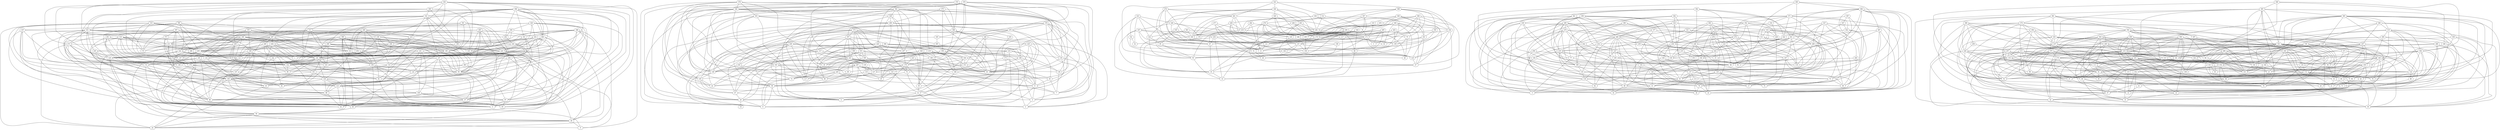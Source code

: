 graph G {
0 [bm=1];
1 [bm=1];
2 [bm=3];
3 [bm=4];
4 [bm=3];
5 [bm=2];
6 [bm=3];
7 [bm=3];
8 [bm=3];
9 [bm=1];
10 [bm=0];
11 [bm=3];
12 [bm=3];
13 [bm=4];
14 [bm=4];
15 [bm=2];
16 [bm=2];
17 [bm=2];
18 [bm=3];
19 [bm=4];
20 [bm=0];
21 [bm=0];
22 [bm=3];
23 [bm=0];
24 [bm=1];
25 [bm=3];
26 [bm=4];
27 [bm=4];
28 [bm=1];
29 [bm=3];
30 [bm=0];
31 [bm=2];
32 [bm=4];
33 [bm=0];
34 [bm=2];
35 [bm=3];
36 [bm=1];
37 [bm=1];
38 [bm=2];
39 [bm=0];
40 [bm=0];
41 [bm=0];
42 [bm=0];
43 [bm=1];
44 [bm=0];
45 [bm=3];
46 [bm=2];
47 [bm=3];
48 [bm=2];
49 [bm=4];
50 [bm=1];
51 [bm=4];
52 [bm=0];
53 [bm=0];
54 [bm=2];
55 [bm=4];
56 [bm=0];
57 [bm=0];
58 [bm=3];
59 [bm=1];
60 [bm=0];
61 [bm=2];
62 [bm=2];
63 [bm=3];
64 [bm=0];
65 [bm=1];
66 [bm=2];
67 [bm=0];
68 [bm=4];
69 [bm=0];
70 [bm=2];
71 [bm=0];
72 [bm=3];
73 [bm=2];
74 [bm=3];
75 [bm=4];
76 [bm=0];
77 [bm=2];
78 [bm=0];
79 [bm=2];
80 [bm=0];
81 [bm=0];
82 [bm=4];
83 [bm=3];
84 [bm=0];
85 [bm=3];
86 [bm=1];
87 [bm=4];
88 [bm=1];
89 [bm=1];
90 [bm=3];
91 [bm=4];
92 [bm=1];
93 [bm=0];
94 [bm=1];
95 [bm=4];
96 [bm=0];
97 [bm=1];
98 [bm=0];
99 [bm=1];
100 [bm=0];
101 [bm=0];
102 [bm=1];
103 [bm=1];
104 [bm=2];
105 [bm=4];
106 [bm=1];
107 [bm=1];
108 [bm=1];
109 [bm=0];
110 [bm=0];
111 [bm=0];
112 [bm=0];
113 [bm=2];
114 [bm=3];
115 [bm=0];
116 [bm=2];
117 [bm=3];
118 [bm=2];
119 [bm=2];
120 [bm=2];
121 [bm=1];
122 [bm=0];
123 [bm=1];
124 [bm=1];
125 [bm=4];
126 [bm=2];
127 [bm=3];
128 [bm=1];
129 [bm=1];
130 [bm=3];
131 [bm=4];
132 [bm=1];
133 [bm=3];
134 [bm=1];
135 [bm=3];
136 [bm=3];
137 [bm=2];
138 [bm=2];
139 [bm=0];
140 [bm=1];
141 [bm=0];
142 [bm=4];
143 [bm=3];
144 [bm=0];
145 [bm=3];
146 [bm=4];
147 [bm=1];
148 [bm=0];
149 [bm=3];
150 [bm=4];
151 [bm=3];
152 [bm=0];
153 [bm=0];
154 [bm=0];
155 [bm=2];
156 [bm=2];
157 [bm=4];
158 [bm=4];
159 [bm=4];
160 [bm=4];
161 [bm=4];
162 [bm=0];
163 [bm=0];
164 [bm=3];
165 [bm=2];
166 [bm=4];
167 [bm=4];
168 [bm=3];
169 [bm=1];
170 [bm=4];
171 [bm=4];
172 [bm=1];
173 [bm=3];
174 [bm=1];
175 [bm=0];
176 [bm=1];
177 [bm=0];
178 [bm=4];
179 [bm=3];
180 [bm=0];
181 [bm=0];
182 [bm=1];
183 [bm=2];
184 [bm=1];
185 [bm=1];
186 [bm=1];
187 [bm=2];
188 [bm=3];
189 [bm=2];
190 [bm=1];
191 [bm=1];
192 [bm=4];
193 [bm=3];
194 [bm=2];
195 [bm=4];
196 [bm=3];
197 [bm=1];
198 [bm=1];
199 [bm=1];
200 [bm=1];
201 [bm=0];
202 [bm=2];
203 [bm=4];
204 [bm=0];
205 [bm=1];
206 [bm=2];
207 [bm=3];
208 [bm=1];
209 [bm=1];
210 [bm=3];
211 [bm=0];
212 [bm=1];
213 [bm=0];
214 [bm=0];
215 [bm=2];
216 [bm=0];
217 [bm=4];
218 [bm=3];
219 [bm=1];
220 [bm=3];
221 [bm=2];
222 [bm=1];
223 [bm=3];
224 [bm=1];
225 [bm=3];
226 [bm=0];
227 [bm=2];
228 [bm=2];
229 [bm=3];
230 [bm=0];
231 [bm=1];
232 [bm=2];
233 [bm=4];
234 [bm=3];
235 [bm=2];
236 [bm=2];
237 [bm=0];
238 [bm=1];
239 [bm=2];
240 [bm=4];
241 [bm=1];
242 [bm=2];
243 [bm=3];
244 [bm=1];
245 [bm=1];
246 [bm=3];
247 [bm=0];
248 [bm=2];
249 [bm=3];
250 [bm=1];
251 [bm=1];
252 [bm=1];
253 [bm=4];
254 [bm=1];
255 [bm=3];
256 [bm=2];
257 [bm=0];
258 [bm=4];
259 [bm=0];
260 [bm=4];
261 [bm=4];
262 [bm=1];
263 [bm=4];
264 [bm=2];
265 [bm=0];
266 [bm=1];
267 [bm=3];
268 [bm=2];
269 [bm=1];
270 [bm=0];
271 [bm=0];
272 [bm=2];
273 [bm=1];
274 [bm=4];
275 [bm=2];
276 [bm=4];
277 [bm=4];
278 [bm=2];
279 [bm=3];
280 [bm=0];
281 [bm=4];
282 [bm=4];
283 [bm=4];
284 [bm=4];
285 [bm=1];
286 [bm=0];
287 [bm=1];
288 [bm=1];
289 [bm=2];
290 [bm=2];
291 [bm=1];
292 [bm=1];
293 [bm=3];
294 [bm=0];
295 [bm=4];
296 [bm=1];
297 [bm=0];
298 [bm=3];
299 [bm=0];
300 [bm=1];
301 [bm=2];
302 [bm=0];
303 [bm=4];
304 [bm=0];
305 [bm=3];
306 [bm=1];
307 [bm=4];
308 [bm=3];
309 [bm=3];
310 [bm=1];
311 [bm=2];
312 [bm=4];
313 [bm=1];
314 [bm=2];
315 [bm=0];
316 [bm=2];
317 [bm=3];
318 [bm=1];
319 [bm=4];
320 [bm=4];
321 [bm=2];
322 [bm=2];
323 [bm=4];
324 [bm=2];
325 [bm=0];
326 [bm=1];
327 [bm=2];
328 [bm=3];
329 [bm=3];
330 [bm=4];
331 [bm=1];
332 [bm=1];
333 [bm=3];
334 [bm=2];
335 [bm=0];
336 [bm=0];
337 [bm=1];
338 [bm=0];
339 [bm=2];
340 [bm=4];
341 [bm=0];
342 [bm=2];
343 [bm=4];
344 [bm=4];
345 [bm=3];
346 [bm=3];
347 [bm=2];
348 [bm=4];
349 [bm=4];
350 [bm=4];
351 [bm=1];
352 [bm=2];
353 [bm=3];
354 [bm=0];
355 [bm=1];
356 [bm=0];
357 [bm=3];
358 [bm=3];
359 [bm=2];
360 [bm=0];
361 [bm=2];
362 [bm=2];
363 [bm=4];
364 [bm=2];
365 [bm=0];
366 [bm=4];
367 [bm=2];
368 [bm=3];
369 [bm=1];
370 [bm=3];
371 [bm=2];
372 [bm=3];
373 [bm=1];
374 [bm=0];
375 [bm=3];
376 [bm=3];
377 [bm=2];
378 [bm=3];
379 [bm=3];
380 [bm=2];
381 [bm=0];
382 [bm=3];
383 [bm=1];
384 [bm=2];
385 [bm=0];
386 [bm=1];
387 [bm=1];
388 [bm=4];
389 [bm=0];
390 [bm=1];
391 [bm=1];
392 [bm=2];
393 [bm=1];
394 [bm=0];
395 [bm=2];
396 [bm=1];
397 [bm=2];
398 [bm=1];
399 [bm=0];
4--2 ;
7--4 ;
8--4 ;
8--6 ;
8--7 ;
12--2 ;
12--11 ;
19--14 ;
27--19 ;
28--9 ;
28--24 ;
29--6 ;
29--18 ;
31--5 ;
35--12 ;
37--36 ;
40--10 ;
40--20 ;
41--33 ;
42--30 ;
43--24 ;
44--10 ;
47--11 ;
47--29 ;
48--34 ;
48--38 ;
50--0 ;
50--28 ;
50--43 ;
51--26 ;
51--49 ;
53--21 ;
53--30 ;
55--14 ;
56--53 ;
57--42 ;
58--6 ;
58--11 ;
58--47 ;
59--24 ;
59--28 ;
60--10 ;
61--31 ;
64--23 ;
67--57 ;
68--14 ;
69--21 ;
69--30 ;
69--44 ;
71--42 ;
71--44 ;
71--57 ;
72--6 ;
72--22 ;
73--17 ;
73--46 ;
73--70 ;
74--2 ;
74--72 ;
75--26 ;
75--49 ;
77--5 ;
77--61 ;
79--16 ;
79--38 ;
80--30 ;
80--33 ;
80--76 ;
81--39 ;
81--44 ;
81--67 ;
81--69 ;
82--13 ;
82--32 ;
83--7 ;
83--8 ;
84--71 ;
85--58 ;
87--19 ;
88--36 ;
89--59 ;
90--58 ;
91--13 ;
92--0 ;
95--51 ;
95--55 ;
96--80 ;
97--0 ;
97--65 ;
97--89 ;
98--41 ;
100--23 ;
100--39 ;
100--57 ;
100--69 ;
100--84 ;
100--96 ;
101--78 ;
102--50 ;
102--99 ;
103--65 ;
103--86 ;
104--46 ;
104--48 ;
105--27 ;
106--24 ;
106--43 ;
106--94 ;
106--97 ;
107--36 ;
107--37 ;
107--50 ;
107--89 ;
107--94 ;
107--102 ;
108--37 ;
108--86 ;
108--97 ;
109--21 ;
109--57 ;
110--40 ;
110--53 ;
111--21 ;
111--81 ;
111--84 ;
112--40 ;
112--52 ;
112--53 ;
112--84 ;
112--98 ;
113--48 ;
114--4 ;
114--8 ;
114--11 ;
114--35 ;
115--10 ;
115--33 ;
116--5 ;
116--62 ;
116--79 ;
119--73 ;
119--116 ;
120--17 ;
120--61 ;
120--70 ;
120--113 ;
121--86 ;
121--89 ;
122--60 ;
122--76 ;
123--36 ;
123--88 ;
123--108 ;
124--36 ;
125--27 ;
126--31 ;
126--46 ;
127--90 ;
127--114 ;
127--117 ;
128--36 ;
128--65 ;
128--88 ;
128--94 ;
128--123 ;
129--28 ;
129--59 ;
129--88 ;
130--2 ;
130--29 ;
130--63 ;
131--13 ;
131--51 ;
132--88 ;
132--99 ;
132--106 ;
132--124 ;
133--25 ;
133--83 ;
133--90 ;
134--43 ;
134--94 ;
134--102 ;
135--127 ;
135--133 ;
136--7 ;
137--16 ;
137--34 ;
137--61 ;
137--73 ;
137--113 ;
138--38 ;
138--118 ;
139--76 ;
139--84 ;
139--112 ;
140--36 ;
141--69 ;
141--93 ;
141--101 ;
141--109 ;
142--55 ;
142--95 ;
143--12 ;
143--25 ;
144--23 ;
144--101 ;
145--12 ;
145--22 ;
145--47 ;
146--55 ;
146--125 ;
147--92 ;
148--30 ;
148--56 ;
148--57 ;
148--60 ;
148--78 ;
148--100 ;
148--110 ;
148--139 ;
149--6 ;
149--145 ;
151--2 ;
151--63 ;
151--127 ;
152--10 ;
152--33 ;
152--52 ;
153--33 ;
153--52 ;
153--57 ;
153--81 ;
153--101 ;
153--139 ;
154--71 ;
154--81 ;
154--98 ;
154--101 ;
154--122 ;
154--152 ;
155--16 ;
156--48 ;
156--54 ;
156--62 ;
156--126 ;
157--19 ;
157--68 ;
157--146 ;
157--150 ;
158--49 ;
158--146 ;
159--55 ;
159--68 ;
160--19 ;
160--125 ;
161--27 ;
161--91 ;
161--125 ;
161--159 ;
162--39 ;
162--44 ;
162--76 ;
162--101 ;
162--115 ;
163--69 ;
163--109 ;
163--112 ;
163--154 ;
164--8 ;
164--29 ;
164--45 ;
164--83 ;
164--127 ;
164--151 ;
165--62 ;
165--66 ;
166--14 ;
166--158 ;
167--19 ;
167--49 ;
167--87 ;
167--150 ;
167--160 ;
167--166 ;
168--6 ;
168--7 ;
169--0 ;
169--9 ;
169--50 ;
169--94 ;
169--121 ;
169--134 ;
169--147 ;
170--87 ;
170--95 ;
170--131 ;
170--150 ;
170--159 ;
171--3 ;
171--13 ;
171--55 ;
171--125 ;
171--157 ;
172--36 ;
172--65 ;
172--106 ;
173--2 ;
173--11 ;
173--151 ;
175--42 ;
175--52 ;
175--67 ;
175--80 ;
175--141 ;
175--154 ;
176--36 ;
176--88 ;
176--124 ;
176--147 ;
177--30 ;
177--39 ;
177--67 ;
177--96 ;
178--19 ;
179--4 ;
179--22 ;
179--25 ;
179--74 ;
179--85 ;
180--30 ;
180--69 ;
181--56 ;
181--57 ;
181--80 ;
181--115 ;
182--86 ;
182--94 ;
183--104 ;
183--118 ;
183--120 ;
184--0 ;
184--37 ;
184--89 ;
184--106 ;
184--124 ;
185--59 ;
185--86 ;
185--88 ;
185--128 ;
185--172 ;
186--43 ;
186--132 ;
187--16 ;
187--34 ;
187--66 ;
187--70 ;
187--137 ;
188--63 ;
188--114 ;
188--136 ;
188--179 ;
189--48 ;
189--119 ;
189--137 ;
190--24 ;
190--50 ;
190--92 ;
190--103 ;
190--132 ;
191--43 ;
191--106 ;
191--128 ;
192--14 ;
192--125 ;
192--150 ;
192--166 ;
193--8 ;
193--11 ;
193--29 ;
193--90 ;
193--136 ;
193--149 ;
194--5 ;
194--189 ;
195--19 ;
195--150 ;
196--8 ;
196--63 ;
196--193 ;
197--99 ;
197--176 ;
198--191 ;
199--43 ;
199--50 ;
199--99 ;
199--102 ;
199--103 ;
199--128 ;
199--198 ;
200--86 ;
200--92 ;
200--99 ;
200--103 ;
200--174 ;
200--182 ;
200--185 ;
201--20 ;
201--21 ;
201--56 ;
201--67 ;
201--80 ;
201--111 ;
201--144 ;
201--162 ;
202--15 ;
202--155 ;
202--156 ;
203--14 ;
203--32 ;
203--87 ;
203--150 ;
204--21 ;
204--23 ;
204--30 ;
204--56 ;
204--112 ;
204--181 ;
205--59 ;
205--129 ;
205--182 ;
205--197 ;
205--199 ;
206--118 ;
206--156 ;
207--179 ;
207--196 ;
208--50 ;
208--176 ;
208--197 ;
208--205 ;
209--0 ;
209--1 ;
209--92 ;
209--99 ;
209--121 ;
209--205 ;
210--35 ;
210--85 ;
210--151 ;
210--164 ;
210--168 ;
211--52 ;
211--53 ;
211--57 ;
211--109 ;
211--153 ;
211--162 ;
211--175 ;
211--177 ;
211--201 ;
212--107 ;
212--128 ;
212--129 ;
212--184 ;
213--53 ;
213--80 ;
213--112 ;
213--148 ;
214--10 ;
214--110 ;
214--154 ;
215--138 ;
215--155 ;
215--156 ;
216--10 ;
216--21 ;
216--40 ;
216--42 ;
216--101 ;
216--148 ;
216--175 ;
216--177 ;
217--14 ;
217--131 ;
217--159 ;
218--6 ;
218--114 ;
218--130 ;
218--149 ;
218--164 ;
219--1 ;
219--65 ;
219--92 ;
219--184 ;
219--208 ;
220--47 ;
220--63 ;
220--74 ;
220--149 ;
220--188 ;
220--193 ;
220--210 ;
221--17 ;
221--54 ;
221--202 ;
222--1 ;
222--86 ;
222--121 ;
222--129 ;
222--134 ;
223--63 ;
223--179 ;
224--0 ;
224--97 ;
224--102 ;
224--185 ;
225--2 ;
225--63 ;
225--74 ;
225--83 ;
225--90 ;
225--218 ;
226--30 ;
226--40 ;
226--76 ;
226--115 ;
226--153 ;
227--15 ;
227--31 ;
227--34 ;
227--104 ;
227--116 ;
227--165 ;
228--17 ;
229--2 ;
229--8 ;
229--72 ;
229--90 ;
229--117 ;
230--33 ;
230--67 ;
230--76 ;
231--37 ;
231--106 ;
231--174 ;
231--205 ;
232--119 ;
232--189 ;
232--227 ;
233--55 ;
233--217 ;
234--58 ;
234--117 ;
234--149 ;
235--66 ;
235--77 ;
235--79 ;
235--119 ;
235--189 ;
235--194 ;
236--61 ;
236--70 ;
236--183 ;
236--187 ;
237--39 ;
237--44 ;
237--153 ;
237--214 ;
237--216 ;
238--0 ;
238--107 ;
238--121 ;
238--199 ;
238--224 ;
238--231 ;
239--202 ;
239--215 ;
239--235 ;
240--105 ;
240--157 ;
240--167 ;
240--178 ;
241--50 ;
241--88 ;
241--94 ;
241--108 ;
241--134 ;
242--116 ;
242--165 ;
243--6 ;
243--29 ;
243--63 ;
243--72 ;
243--133 ;
243--135 ;
243--151 ;
244--50 ;
244--86 ;
244--97 ;
244--199 ;
244--205 ;
244--222 ;
245--43 ;
245--65 ;
245--121 ;
245--129 ;
246--143 ;
246--151 ;
246--168 ;
246--225 ;
247--57 ;
247--69 ;
247--78 ;
247--101 ;
247--163 ;
247--204 ;
247--213 ;
248--16 ;
248--46 ;
248--137 ;
248--206 ;
249--47 ;
249--72 ;
249--117 ;
249--145 ;
249--207 ;
249--218 ;
249--234 ;
250--59 ;
250--88 ;
250--124 ;
250--132 ;
251--97 ;
251--123 ;
251--140 ;
251--198 ;
251--224 ;
252--37 ;
252--50 ;
252--94 ;
252--102 ;
252--186 ;
252--190 ;
252--208 ;
252--224 ;
252--250 ;
253--160 ;
253--192 ;
253--203 ;
254--0 ;
254--182 ;
254--184 ;
254--197 ;
255--173 ;
256--5 ;
256--16 ;
256--104 ;
256--138 ;
257--42 ;
257--52 ;
257--64 ;
257--67 ;
257--98 ;
257--111 ;
257--141 ;
257--153 ;
257--177 ;
257--181 ;
258--26 ;
258--105 ;
258--157 ;
258--170 ;
258--195 ;
259--226 ;
259--257 ;
260--51 ;
260--131 ;
260--157 ;
260--160 ;
260--233 ;
261--142 ;
261--160 ;
261--195 ;
261--233 ;
261--258 ;
261--260 ;
262--1 ;
262--88 ;
262--129 ;
262--169 ;
262--191 ;
262--199 ;
262--212 ;
263--75 ;
263--159 ;
263--170 ;
263--217 ;
264--46 ;
264--189 ;
265--52 ;
265--78 ;
265--80 ;
265--100 ;
265--111 ;
265--216 ;
266--0 ;
266--28 ;
266--102 ;
266--199 ;
266--200 ;
266--212 ;
266--224 ;
266--231 ;
266--241 ;
267--25 ;
267--58 ;
267--72 ;
267--127 ;
267--143 ;
267--145 ;
267--168 ;
267--229 ;
268--17 ;
268--31 ;
268--48 ;
268--62 ;
268--138 ;
268--165 ;
268--194 ;
268--227 ;
268--239 ;
268--242 ;
268--248 ;
269--134 ;
269--140 ;
269--198 ;
269--199 ;
269--212 ;
269--219 ;
269--238 ;
269--254 ;
270--20 ;
270--52 ;
270--53 ;
270--96 ;
270--152 ;
270--153 ;
270--163 ;
270--175 ;
270--177 ;
270--214 ;
271--21 ;
271--33 ;
271--52 ;
271--175 ;
271--214 ;
272--118 ;
272--138 ;
272--156 ;
272--206 ;
272--221 ;
272--248 ;
273--24 ;
273--36 ;
273--102 ;
273--132 ;
273--197 ;
273--198 ;
273--205 ;
274--13 ;
274--87 ;
274--131 ;
274--160 ;
274--170 ;
274--261 ;
275--34 ;
275--66 ;
275--126 ;
275--138 ;
275--235 ;
275--242 ;
275--256 ;
275--268 ;
276--13 ;
276--75 ;
276--105 ;
276--150 ;
276--166 ;
276--195 ;
276--233 ;
277--13 ;
277--49 ;
277--146 ;
277--178 ;
277--233 ;
278--38 ;
278--120 ;
278--202 ;
278--215 ;
278--221 ;
279--4 ;
279--45 ;
279--63 ;
279--179 ;
279--246 ;
280--64 ;
280--76 ;
280--78 ;
280--101 ;
280--109 ;
280--122 ;
280--144 ;
280--163 ;
281--166 ;
281--171 ;
282--13 ;
282--87 ;
282--233 ;
282--281 ;
283--51 ;
283--125 ;
283--171 ;
283--281 ;
284--27 ;
284--91 ;
284--170 ;
284--281 ;
285--86 ;
285--128 ;
285--140 ;
285--191 ;
285--231 ;
285--251 ;
285--252 ;
285--266 ;
286--20 ;
286--21 ;
286--30 ;
286--56 ;
286--84 ;
286--226 ;
287--24 ;
287--103 ;
287--184 ;
287--190 ;
287--209 ;
287--222 ;
287--245 ;
287--262 ;
288--0 ;
288--102 ;
288--132 ;
288--176 ;
288--197 ;
289--46 ;
289--79 ;
289--118 ;
289--235 ;
290--16 ;
290--48 ;
290--66 ;
290--73 ;
290--116 ;
290--156 ;
290--189 ;
290--227 ;
290--228 ;
290--275 ;
291--86 ;
291--106 ;
291--147 ;
291--172 ;
291--199 ;
291--231 ;
292--244 ;
293--63 ;
293--207 ;
294--42 ;
294--100 ;
294--162 ;
294--265 ;
294--286 ;
295--3 ;
295--68 ;
295--166 ;
295--171 ;
295--178 ;
296--92 ;
296--103 ;
296--172 ;
296--190 ;
296--199 ;
296--224 ;
296--254 ;
297--101 ;
297--152 ;
297--280 ;
298--25 ;
298--29 ;
298--145 ;
298--188 ;
298--279 ;
299--44 ;
299--76 ;
299--81 ;
299--98 ;
299--201 ;
299--204 ;
299--213 ;
299--216 ;
299--265 ;
300--0 ;
300--251 ;
300--273 ;
300--292 ;
301--66 ;
301--118 ;
301--138 ;
301--187 ;
301--206 ;
301--232 ;
301--289 ;
302--21 ;
302--84 ;
302--98 ;
302--122 ;
302--148 ;
302--154 ;
302--230 ;
303--150 ;
303--233 ;
303--258 ;
303--260 ;
304--10 ;
304--76 ;
304--93 ;
304--115 ;
304--177 ;
304--181 ;
304--230 ;
304--237 ;
305--4 ;
305--45 ;
305--179 ;
306--1 ;
306--28 ;
306--107 ;
306--140 ;
306--224 ;
306--241 ;
306--244 ;
307--27 ;
307--55 ;
307--105 ;
307--131 ;
307--284 ;
308--8 ;
308--58 ;
308--63 ;
308--72 ;
308--90 ;
308--188 ;
308--210 ;
309--47 ;
309--127 ;
309--243 ;
309--305 ;
310--102 ;
310--106 ;
310--108 ;
310--124 ;
310--198 ;
310--205 ;
310--231 ;
310--244 ;
310--251 ;
310--288 ;
311--31 ;
311--54 ;
311--289 ;
312--171 ;
312--276 ;
312--281 ;
313--9 ;
313--121 ;
313--147 ;
313--219 ;
313--231 ;
313--251 ;
313--254 ;
313--287 ;
313--288 ;
314--66 ;
314--156 ;
314--278 ;
314--311 ;
315--30 ;
315--40 ;
315--52 ;
315--93 ;
315--110 ;
315--141 ;
315--216 ;
315--294 ;
315--302 ;
316--17 ;
316--61 ;
316--79 ;
316--165 ;
316--221 ;
316--228 ;
316--236 ;
316--311 ;
317--6 ;
317--149 ;
317--188 ;
317--243 ;
318--24 ;
318--86 ;
318--128 ;
318--134 ;
318--197 ;
318--205 ;
318--251 ;
318--266 ;
318--269 ;
319--171 ;
319--281 ;
320--166 ;
320--195 ;
320--276 ;
320--284 ;
321--46 ;
321--77 ;
321--268 ;
321--272 ;
322--202 ;
322--206 ;
322--248 ;
323--14 ;
323--32 ;
323--82 ;
323--131 ;
323--142 ;
323--240 ;
324--118 ;
324--232 ;
324--236 ;
324--268 ;
324--316 ;
325--52 ;
325--96 ;
325--180 ;
325--230 ;
325--237 ;
325--265 ;
325--270 ;
325--280 ;
326--37 ;
326--50 ;
326--123 ;
326--169 ;
326--199 ;
326--252 ;
326--288 ;
326--300 ;
327--16 ;
327--38 ;
327--66 ;
327--73 ;
327--119 ;
327--264 ;
327--289 ;
327--316 ;
328--22 ;
328--35 ;
328--47 ;
328--63 ;
328--196 ;
328--229 ;
329--35 ;
329--117 ;
329--207 ;
329--220 ;
329--298 ;
330--55 ;
330--95 ;
330--159 ;
330--203 ;
331--102 ;
331--169 ;
331--172 ;
331--174 ;
331--176 ;
331--190 ;
331--198 ;
331--238 ;
331--245 ;
331--273 ;
331--287 ;
332--0 ;
332--107 ;
332--129 ;
332--140 ;
332--172 ;
332--186 ;
332--219 ;
332--296 ;
332--313 ;
332--318 ;
333--8 ;
333--22 ;
333--45 ;
333--127 ;
333--223 ;
333--305 ;
334--228 ;
334--314 ;
335--23 ;
335--78 ;
335--144 ;
335--148 ;
335--154 ;
335--271 ;
335--280 ;
336--56 ;
336--122 ;
336--144 ;
336--153 ;
336--181 ;
336--204 ;
336--213 ;
336--230 ;
337--36 ;
337--89 ;
337--123 ;
337--172 ;
337--198 ;
337--310 ;
338--33 ;
338--44 ;
338--302 ;
338--335 ;
339--54 ;
339--61 ;
339--62 ;
339--189 ;
339--235 ;
339--314 ;
340--68 ;
340--87 ;
340--160 ;
340--281 ;
340--283 ;
340--320 ;
340--330 ;
341--53 ;
341--56 ;
341--76 ;
341--81 ;
341--101 ;
341--111 ;
341--139 ;
341--148 ;
341--177 ;
341--226 ;
342--31 ;
342--54 ;
342--322 ;
343--55 ;
343--192 ;
343--261 ;
343--312 ;
343--340 ;
344--51 ;
344--68 ;
344--170 ;
344--195 ;
345--63 ;
345--149 ;
345--293 ;
346--11 ;
346--22 ;
346--29 ;
346--35 ;
346--90 ;
346--130 ;
346--145 ;
346--193 ;
346--329 ;
347--187 ;
347--342 ;
348--49 ;
348--160 ;
348--161 ;
348--166 ;
348--192 ;
348--319 ;
349--26 ;
349--27 ;
349--87 ;
349--91 ;
349--161 ;
349--195 ;
349--258 ;
350--159 ;
350--161 ;
350--171 ;
351--37 ;
351--121 ;
351--123 ;
351--251 ;
352--61 ;
352--73 ;
352--116 ;
352--138 ;
352--248 ;
352--314 ;
353--58 ;
353--117 ;
353--149 ;
353--164 ;
353--193 ;
353--298 ;
354--53 ;
354--64 ;
354--71 ;
354--98 ;
354--109 ;
354--237 ;
354--297 ;
354--299 ;
354--304 ;
355--89 ;
355--134 ;
355--169 ;
355--185 ;
355--292 ;
355--296 ;
355--351 ;
356--81 ;
356--122 ;
356--177 ;
356--237 ;
356--257 ;
356--265 ;
356--325 ;
357--11 ;
357--117 ;
357--243 ;
357--249 ;
357--267 ;
357--308 ;
357--333 ;
358--58 ;
358--127 ;
358--136 ;
358--164 ;
358--188 ;
358--229 ;
359--16 ;
359--34 ;
359--77 ;
359--138 ;
359--236 ;
359--268 ;
359--290 ;
359--352 ;
360--64 ;
360--71 ;
360--247 ;
360--315 ;
360--336 ;
360--338 ;
361--16 ;
361--61 ;
361--138 ;
361--156 ;
361--232 ;
361--235 ;
361--339 ;
362--5 ;
362--17 ;
362--48 ;
362--228 ;
362--324 ;
363--142 ;
363--160 ;
363--166 ;
364--48 ;
364--206 ;
364--236 ;
364--272 ;
364--278 ;
364--314 ;
365--40 ;
365--57 ;
365--78 ;
365--122 ;
365--141 ;
365--162 ;
365--216 ;
365--315 ;
365--335 ;
365--341 ;
365--360 ;
366--3 ;
366--27 ;
366--125 ;
366--131 ;
366--158 ;
366--159 ;
366--253 ;
367--16 ;
367--38 ;
367--46 ;
367--66 ;
367--301 ;
368--12 ;
368--58 ;
368--179 ;
368--234 ;
368--246 ;
368--255 ;
369--103 ;
369--140 ;
369--186 ;
369--197 ;
369--222 ;
369--306 ;
369--332 ;
370--4 ;
370--63 ;
370--85 ;
370--149 ;
370--173 ;
370--346 ;
370--368 ;
371--16 ;
371--61 ;
371--268 ;
371--272 ;
371--322 ;
371--334 ;
371--342 ;
371--352 ;
372--7 ;
372--22 ;
372--45 ;
372--168 ;
372--193 ;
372--207 ;
372--229 ;
372--293 ;
372--305 ;
372--309 ;
372--333 ;
372--357 ;
373--123 ;
373--174 ;
373--176 ;
373--208 ;
373--231 ;
374--33 ;
374--42 ;
374--52 ;
374--115 ;
374--204 ;
374--211 ;
374--226 ;
374--297 ;
374--335 ;
374--356 ;
375--130 ;
375--298 ;
375--353 ;
375--358 ;
375--368 ;
376--6 ;
376--29 ;
376--135 ;
376--145 ;
376--328 ;
376--346 ;
376--353 ;
376--368 ;
377--17 ;
377--137 ;
377--235 ;
377--248 ;
377--311 ;
378--7 ;
378--8 ;
378--29 ;
378--83 ;
378--130 ;
378--136 ;
378--234 ;
378--279 ;
378--328 ;
378--357 ;
379--11 ;
379--22 ;
379--114 ;
379--196 ;
379--220 ;
379--243 ;
379--279 ;
379--345 ;
379--346 ;
380--77 ;
380--189 ;
380--206 ;
380--377 ;
381--52 ;
381--80 ;
381--247 ;
381--297 ;
381--325 ;
381--354 ;
381--374 ;
382--6 ;
382--7 ;
382--11 ;
382--12 ;
382--25 ;
382--58 ;
382--117 ;
382--136 ;
382--149 ;
382--207 ;
382--210 ;
382--329 ;
383--97 ;
383--99 ;
383--124 ;
384--5 ;
384--16 ;
384--73 ;
384--104 ;
384--113 ;
384--120 ;
384--138 ;
384--289 ;
384--371 ;
385--30 ;
385--76 ;
385--122 ;
385--139 ;
385--144 ;
385--163 ;
385--201 ;
385--237 ;
385--341 ;
385--365 ;
386--9 ;
386--28 ;
386--50 ;
386--59 ;
386--89 ;
386--108 ;
386--132 ;
386--184 ;
386--191 ;
386--205 ;
386--212 ;
386--296 ;
386--383 ;
387--89 ;
387--134 ;
387--197 ;
387--208 ;
387--262 ;
387--288 ;
387--291 ;
387--373 ;
388--75 ;
388--192 ;
388--281 ;
388--303 ;
388--307 ;
388--350 ;
389--23 ;
389--57 ;
389--144 ;
389--163 ;
389--226 ;
389--237 ;
389--259 ;
389--356 ;
390--92 ;
390--123 ;
390--174 ;
390--199 ;
390--200 ;
390--222 ;
390--331 ;
390--337 ;
391--103 ;
391--124 ;
391--190 ;
391--262 ;
391--269 ;
392--61 ;
392--119 ;
392--221 ;
392--248 ;
392--301 ;
392--322 ;
392--361 ;
393--9 ;
393--28 ;
393--65 ;
393--129 ;
393--174 ;
393--190 ;
393--219 ;
393--238 ;
393--273 ;
393--306 ;
393--331 ;
393--369 ;
394--44 ;
394--57 ;
394--80 ;
394--115 ;
394--139 ;
394--144 ;
394--181 ;
394--201 ;
394--216 ;
394--341 ;
395--187 ;
395--194 ;
395--301 ;
395--367 ;
395--384 ;
396--36 ;
396--65 ;
396--92 ;
396--129 ;
396--182 ;
396--186 ;
396--200 ;
396--212 ;
396--224 ;
396--287 ;
396--292 ;
396--306 ;
396--332 ;
396--351 ;
397--15 ;
397--118 ;
397--311 ;
397--347 ;
398--24 ;
398--86 ;
398--89 ;
398--102 ;
398--208 ;
398--251 ;
398--252 ;
398--351 ;
398--383 ;
399--111 ;
399--180 ;
399--214 ;
399--302 ;
399--385 ;
}
